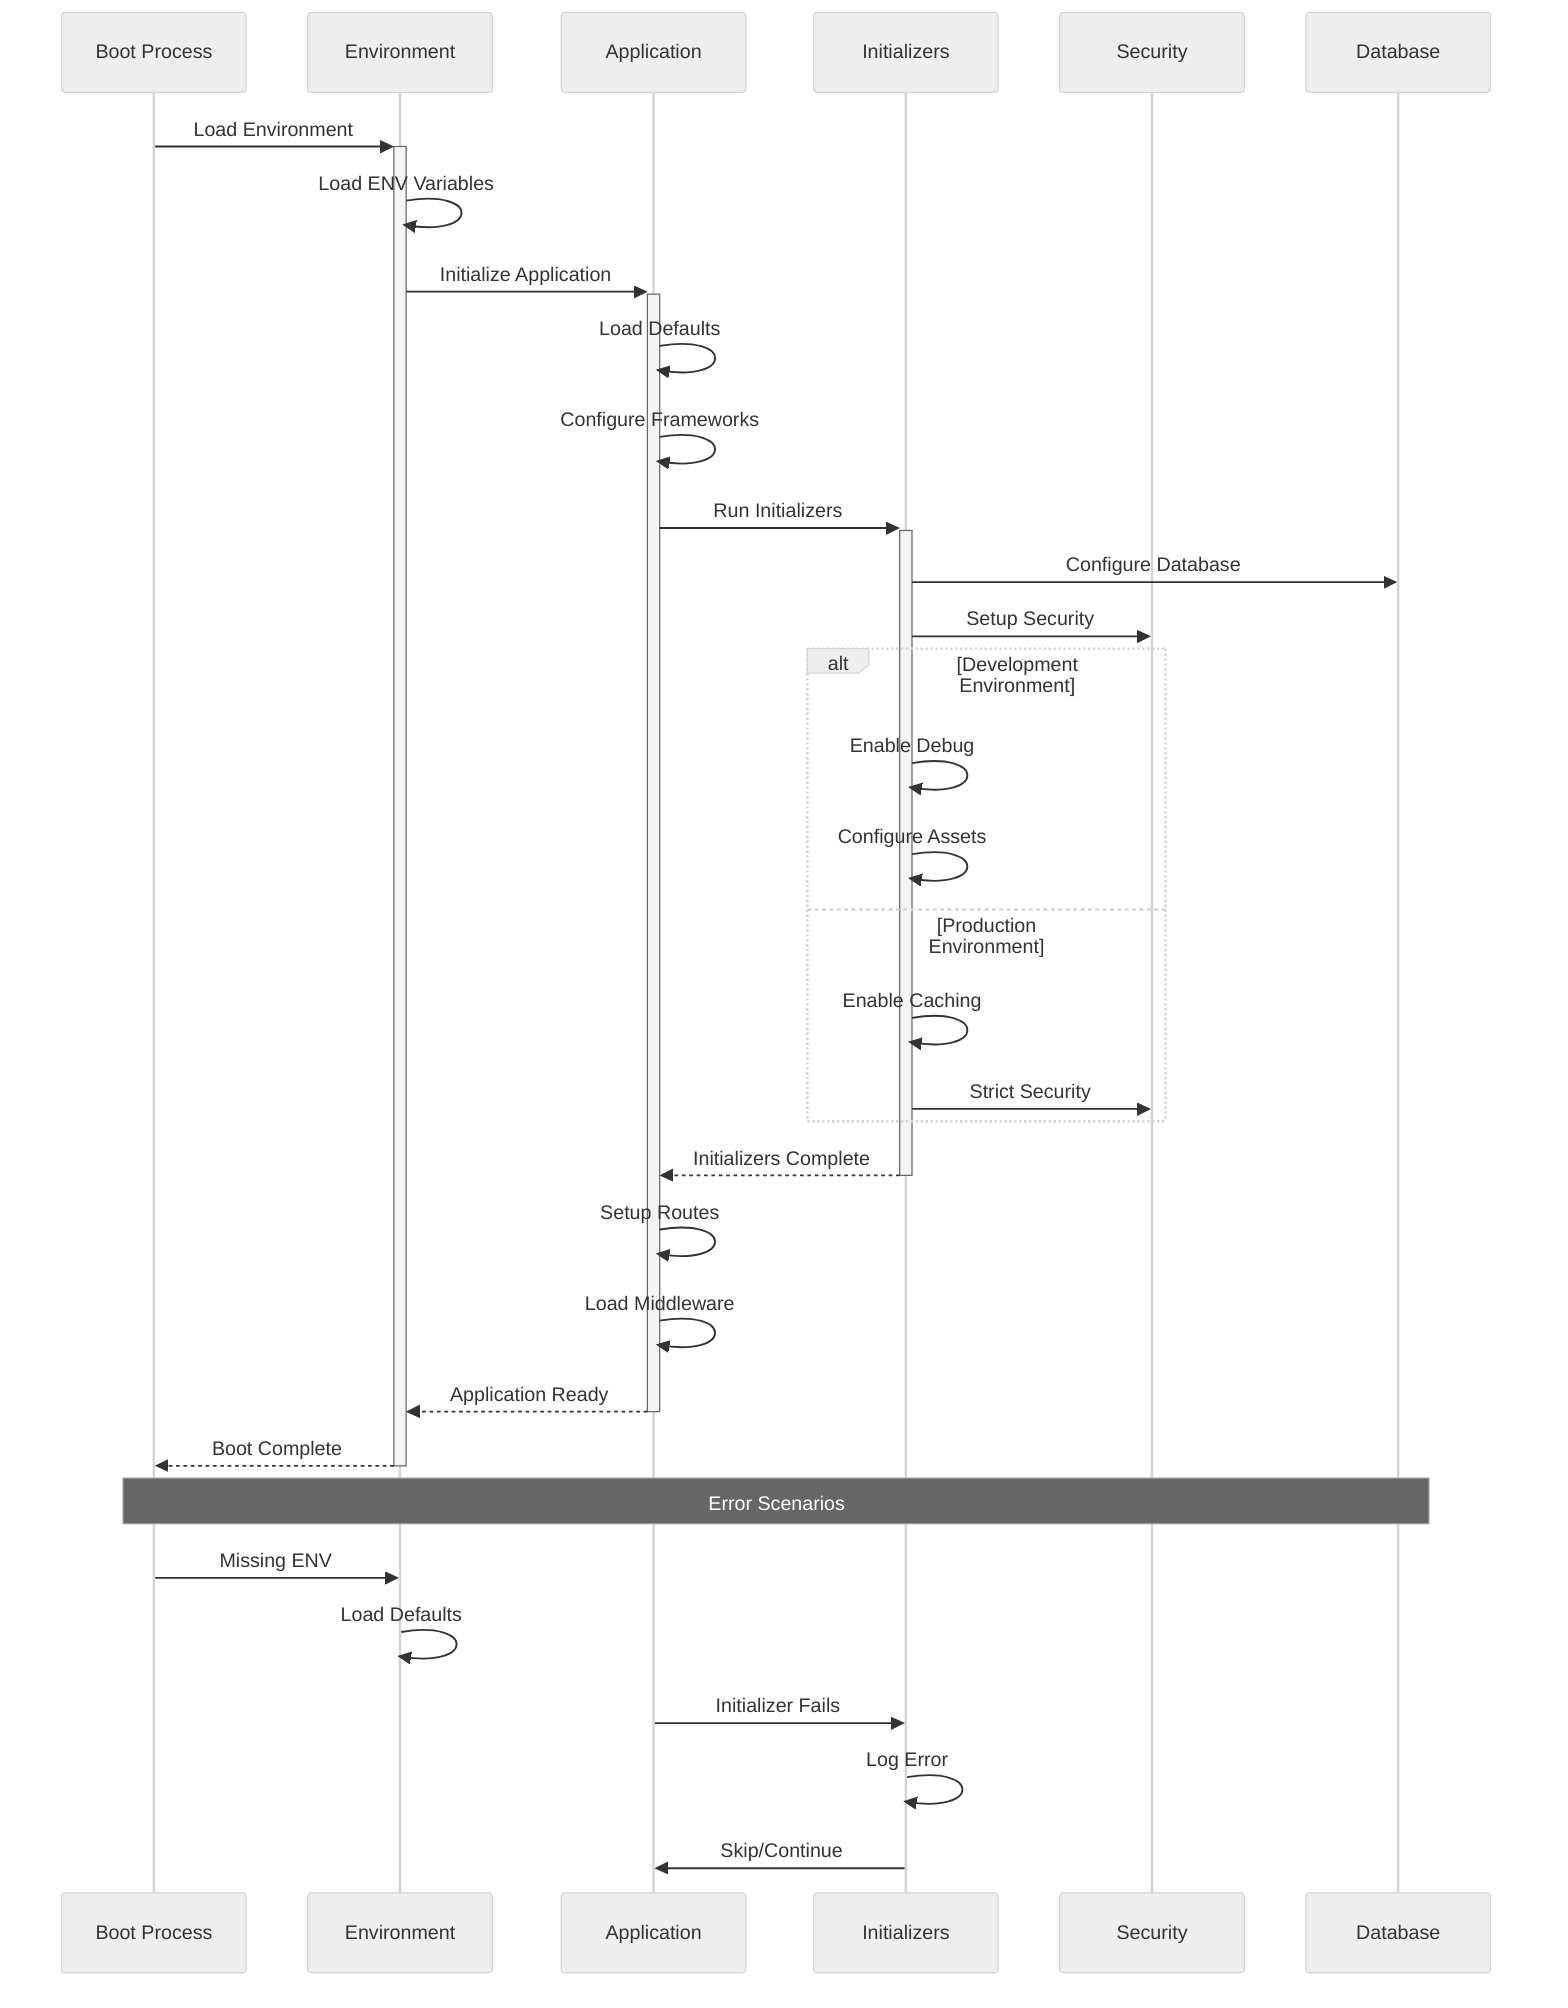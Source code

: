 %%{init: {'theme': 'neutral'}}%%
sequenceDiagram
    participant B as Boot Process
    participant E as Environment
    participant A as Application
    participant I as Initializers
    participant S as Security
    participant DB as Database

    %% Boot Process
    B->>+E: Load Environment
    E->>E: Load ENV Variables
    E->>+A: Initialize Application
    
    %% Application Setup
    A->>A: Load Defaults
    A->>A: Configure Frameworks
    A->>+I: Run Initializers
    
    %% Initializers
    I->>DB: Configure Database
    I->>S: Setup Security
    
    alt Development Environment
        I->>I: Enable Debug
        I->>I: Configure Assets
    else Production Environment
        I->>I: Enable Caching
        I->>S: Strict Security
    end

    I-->>-A: Initializers Complete
    
    %% Final Steps
    A->>A: Setup Routes
    A->>A: Load Middleware
    A-->>-E: Application Ready
    E-->>-B: Boot Complete

    %% Error Handling
    Note over B,DB: Error Scenarios
    B->>E: Missing ENV
    E->>E: Load Defaults
    
    A->>I: Initializer Fails
    I->>I: Log Error
    I->>A: Skip/Continue